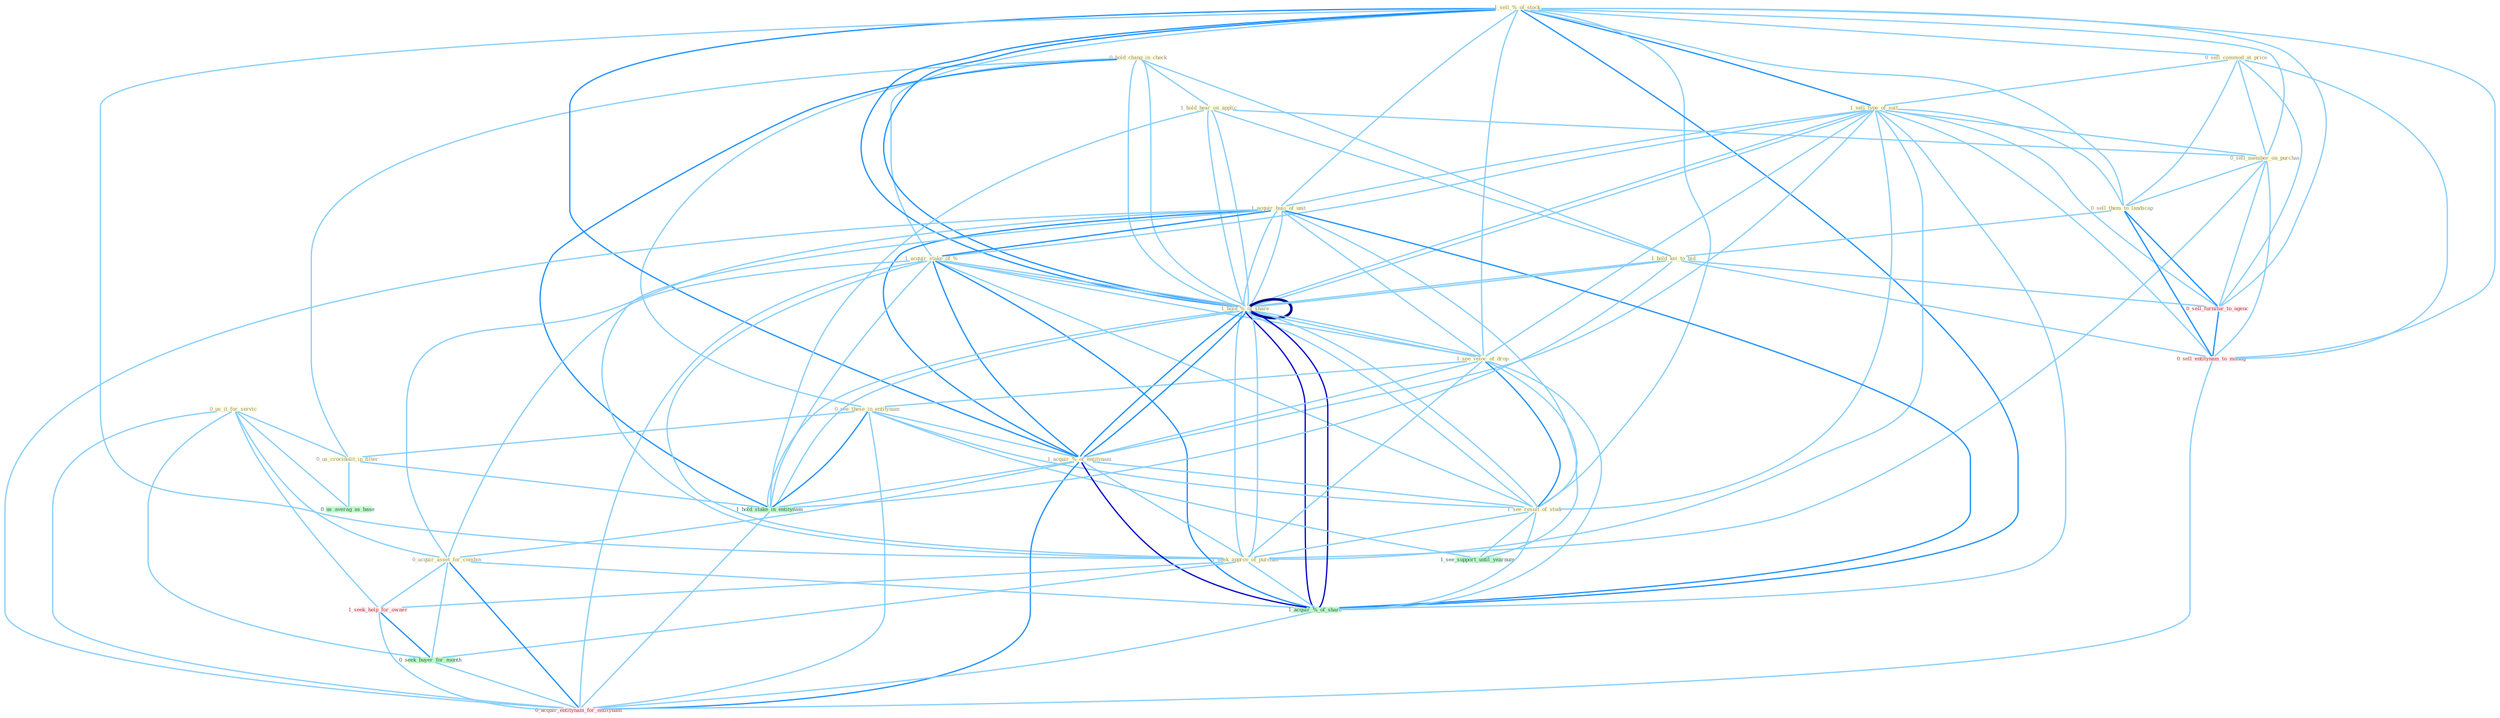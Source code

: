 Graph G{ 
    node
    [shape=polygon,style=filled,width=.5,height=.06,color="#BDFCC9",fixedsize=true,fontsize=4,
    fontcolor="#2f4f4f"];
    {node
    [color="#ffffe0", fontcolor="#8b7d6b"] "0_hold_chang_in_check " "1_sell_%_of_stock " "0_sell_commod_at_price " "1_sell_type_of_suit " "1_hold_hear_on_applic " "0_sell_member_on_purchas " "1_acquir_busi_of_unit " "1_acquir_stake_of_% " "1_hold_%_of_share " "0_us_it_for_servic " "1_see_veloc_of_drop " "0_see_these_in_entitynam " "0_us_crocidolit_in_filter " "1_acquir_%_of_entitynam " "0_sell_them_to_landscap " "1_see_result_of_studi " "1_hold_kei_to_bid " "1_seek_approv_of_purchas " "0_acquir_asset_for_combin "}
{node [color="#fff0f5", fontcolor="#b22222"] "1_seek_help_for_owner " "0_sell_furnitur_to_agenc " "0_sell_entitynam_to_manag " "0_acquir_entitynam_for_entitynam "}
edge [color="#B0E2FF"];

	"0_hold_chang_in_check " -- "1_hold_hear_on_applic " [w="1", color="#87cefa" ];
	"0_hold_chang_in_check " -- "1_hold_%_of_share " [w="1", color="#87cefa" ];
	"0_hold_chang_in_check " -- "0_see_these_in_entitynam " [w="1", color="#87cefa" ];
	"0_hold_chang_in_check " -- "0_us_crocidolit_in_filter " [w="1", color="#87cefa" ];
	"0_hold_chang_in_check " -- "1_hold_kei_to_bid " [w="1", color="#87cefa" ];
	"0_hold_chang_in_check " -- "1_hold_%_of_share " [w="1", color="#87cefa" ];
	"0_hold_chang_in_check " -- "1_hold_stake_in_entitynam " [w="2", color="#1e90ff" , len=0.8];
	"1_sell_%_of_stock " -- "0_sell_commod_at_price " [w="1", color="#87cefa" ];
	"1_sell_%_of_stock " -- "1_sell_type_of_suit " [w="2", color="#1e90ff" , len=0.8];
	"1_sell_%_of_stock " -- "0_sell_member_on_purchas " [w="1", color="#87cefa" ];
	"1_sell_%_of_stock " -- "1_acquir_busi_of_unit " [w="1", color="#87cefa" ];
	"1_sell_%_of_stock " -- "1_acquir_stake_of_% " [w="1", color="#87cefa" ];
	"1_sell_%_of_stock " -- "1_hold_%_of_share " [w="2", color="#1e90ff" , len=0.8];
	"1_sell_%_of_stock " -- "1_see_veloc_of_drop " [w="1", color="#87cefa" ];
	"1_sell_%_of_stock " -- "1_acquir_%_of_entitynam " [w="2", color="#1e90ff" , len=0.8];
	"1_sell_%_of_stock " -- "0_sell_them_to_landscap " [w="1", color="#87cefa" ];
	"1_sell_%_of_stock " -- "1_see_result_of_studi " [w="1", color="#87cefa" ];
	"1_sell_%_of_stock " -- "1_seek_approv_of_purchas " [w="1", color="#87cefa" ];
	"1_sell_%_of_stock " -- "1_hold_%_of_share " [w="2", color="#1e90ff" , len=0.8];
	"1_sell_%_of_stock " -- "1_acquir_%_of_share " [w="2", color="#1e90ff" , len=0.8];
	"1_sell_%_of_stock " -- "0_sell_furnitur_to_agenc " [w="1", color="#87cefa" ];
	"1_sell_%_of_stock " -- "0_sell_entitynam_to_manag " [w="1", color="#87cefa" ];
	"0_sell_commod_at_price " -- "1_sell_type_of_suit " [w="1", color="#87cefa" ];
	"0_sell_commod_at_price " -- "0_sell_member_on_purchas " [w="1", color="#87cefa" ];
	"0_sell_commod_at_price " -- "0_sell_them_to_landscap " [w="1", color="#87cefa" ];
	"0_sell_commod_at_price " -- "0_sell_furnitur_to_agenc " [w="1", color="#87cefa" ];
	"0_sell_commod_at_price " -- "0_sell_entitynam_to_manag " [w="1", color="#87cefa" ];
	"1_sell_type_of_suit " -- "0_sell_member_on_purchas " [w="1", color="#87cefa" ];
	"1_sell_type_of_suit " -- "1_acquir_busi_of_unit " [w="1", color="#87cefa" ];
	"1_sell_type_of_suit " -- "1_acquir_stake_of_% " [w="1", color="#87cefa" ];
	"1_sell_type_of_suit " -- "1_hold_%_of_share " [w="1", color="#87cefa" ];
	"1_sell_type_of_suit " -- "1_see_veloc_of_drop " [w="1", color="#87cefa" ];
	"1_sell_type_of_suit " -- "1_acquir_%_of_entitynam " [w="1", color="#87cefa" ];
	"1_sell_type_of_suit " -- "0_sell_them_to_landscap " [w="1", color="#87cefa" ];
	"1_sell_type_of_suit " -- "1_see_result_of_studi " [w="1", color="#87cefa" ];
	"1_sell_type_of_suit " -- "1_seek_approv_of_purchas " [w="1", color="#87cefa" ];
	"1_sell_type_of_suit " -- "1_hold_%_of_share " [w="1", color="#87cefa" ];
	"1_sell_type_of_suit " -- "1_acquir_%_of_share " [w="1", color="#87cefa" ];
	"1_sell_type_of_suit " -- "0_sell_furnitur_to_agenc " [w="1", color="#87cefa" ];
	"1_sell_type_of_suit " -- "0_sell_entitynam_to_manag " [w="1", color="#87cefa" ];
	"1_hold_hear_on_applic " -- "0_sell_member_on_purchas " [w="1", color="#87cefa" ];
	"1_hold_hear_on_applic " -- "1_hold_%_of_share " [w="1", color="#87cefa" ];
	"1_hold_hear_on_applic " -- "1_hold_kei_to_bid " [w="1", color="#87cefa" ];
	"1_hold_hear_on_applic " -- "1_hold_%_of_share " [w="1", color="#87cefa" ];
	"1_hold_hear_on_applic " -- "1_hold_stake_in_entitynam " [w="1", color="#87cefa" ];
	"0_sell_member_on_purchas " -- "0_sell_them_to_landscap " [w="1", color="#87cefa" ];
	"0_sell_member_on_purchas " -- "1_seek_approv_of_purchas " [w="1", color="#87cefa" ];
	"0_sell_member_on_purchas " -- "0_sell_furnitur_to_agenc " [w="1", color="#87cefa" ];
	"0_sell_member_on_purchas " -- "0_sell_entitynam_to_manag " [w="1", color="#87cefa" ];
	"1_acquir_busi_of_unit " -- "1_acquir_stake_of_% " [w="2", color="#1e90ff" , len=0.8];
	"1_acquir_busi_of_unit " -- "1_hold_%_of_share " [w="1", color="#87cefa" ];
	"1_acquir_busi_of_unit " -- "1_see_veloc_of_drop " [w="1", color="#87cefa" ];
	"1_acquir_busi_of_unit " -- "1_acquir_%_of_entitynam " [w="2", color="#1e90ff" , len=0.8];
	"1_acquir_busi_of_unit " -- "1_see_result_of_studi " [w="1", color="#87cefa" ];
	"1_acquir_busi_of_unit " -- "1_seek_approv_of_purchas " [w="1", color="#87cefa" ];
	"1_acquir_busi_of_unit " -- "0_acquir_asset_for_combin " [w="1", color="#87cefa" ];
	"1_acquir_busi_of_unit " -- "1_hold_%_of_share " [w="1", color="#87cefa" ];
	"1_acquir_busi_of_unit " -- "1_acquir_%_of_share " [w="2", color="#1e90ff" , len=0.8];
	"1_acquir_busi_of_unit " -- "0_acquir_entitynam_for_entitynam " [w="1", color="#87cefa" ];
	"1_acquir_stake_of_% " -- "1_hold_%_of_share " [w="1", color="#87cefa" ];
	"1_acquir_stake_of_% " -- "1_see_veloc_of_drop " [w="1", color="#87cefa" ];
	"1_acquir_stake_of_% " -- "1_acquir_%_of_entitynam " [w="2", color="#1e90ff" , len=0.8];
	"1_acquir_stake_of_% " -- "1_see_result_of_studi " [w="1", color="#87cefa" ];
	"1_acquir_stake_of_% " -- "1_seek_approv_of_purchas " [w="1", color="#87cefa" ];
	"1_acquir_stake_of_% " -- "0_acquir_asset_for_combin " [w="1", color="#87cefa" ];
	"1_acquir_stake_of_% " -- "1_hold_%_of_share " [w="1", color="#87cefa" ];
	"1_acquir_stake_of_% " -- "1_hold_stake_in_entitynam " [w="1", color="#87cefa" ];
	"1_acquir_stake_of_% " -- "1_acquir_%_of_share " [w="2", color="#1e90ff" , len=0.8];
	"1_acquir_stake_of_% " -- "0_acquir_entitynam_for_entitynam " [w="1", color="#87cefa" ];
	"1_hold_%_of_share " -- "1_see_veloc_of_drop " [w="1", color="#87cefa" ];
	"1_hold_%_of_share " -- "1_acquir_%_of_entitynam " [w="2", color="#1e90ff" , len=0.8];
	"1_hold_%_of_share " -- "1_see_result_of_studi " [w="1", color="#87cefa" ];
	"1_hold_%_of_share " -- "1_hold_kei_to_bid " [w="1", color="#87cefa" ];
	"1_hold_%_of_share " -- "1_seek_approv_of_purchas " [w="1", color="#87cefa" ];
	"1_hold_%_of_share " -- "1_hold_%_of_share " [w="4", style=bold, color="#000080", len=0.4];
	"1_hold_%_of_share " -- "1_hold_stake_in_entitynam " [w="1", color="#87cefa" ];
	"1_hold_%_of_share " -- "1_acquir_%_of_share " [w="3", color="#0000cd" , len=0.6];
	"0_us_it_for_servic " -- "0_us_crocidolit_in_filter " [w="1", color="#87cefa" ];
	"0_us_it_for_servic " -- "0_acquir_asset_for_combin " [w="1", color="#87cefa" ];
	"0_us_it_for_servic " -- "1_seek_help_for_owner " [w="1", color="#87cefa" ];
	"0_us_it_for_servic " -- "0_seek_buyer_for_month " [w="1", color="#87cefa" ];
	"0_us_it_for_servic " -- "0_us_averag_as_base " [w="1", color="#87cefa" ];
	"0_us_it_for_servic " -- "0_acquir_entitynam_for_entitynam " [w="1", color="#87cefa" ];
	"1_see_veloc_of_drop " -- "0_see_these_in_entitynam " [w="1", color="#87cefa" ];
	"1_see_veloc_of_drop " -- "1_acquir_%_of_entitynam " [w="1", color="#87cefa" ];
	"1_see_veloc_of_drop " -- "1_see_result_of_studi " [w="2", color="#1e90ff" , len=0.8];
	"1_see_veloc_of_drop " -- "1_seek_approv_of_purchas " [w="1", color="#87cefa" ];
	"1_see_veloc_of_drop " -- "1_hold_%_of_share " [w="1", color="#87cefa" ];
	"1_see_veloc_of_drop " -- "1_acquir_%_of_share " [w="1", color="#87cefa" ];
	"1_see_veloc_of_drop " -- "1_see_support_until_yearnum " [w="1", color="#87cefa" ];
	"0_see_these_in_entitynam " -- "0_us_crocidolit_in_filter " [w="1", color="#87cefa" ];
	"0_see_these_in_entitynam " -- "1_acquir_%_of_entitynam " [w="1", color="#87cefa" ];
	"0_see_these_in_entitynam " -- "1_see_result_of_studi " [w="1", color="#87cefa" ];
	"0_see_these_in_entitynam " -- "1_hold_stake_in_entitynam " [w="2", color="#1e90ff" , len=0.8];
	"0_see_these_in_entitynam " -- "1_see_support_until_yearnum " [w="1", color="#87cefa" ];
	"0_see_these_in_entitynam " -- "0_acquir_entitynam_for_entitynam " [w="1", color="#87cefa" ];
	"0_us_crocidolit_in_filter " -- "1_hold_stake_in_entitynam " [w="1", color="#87cefa" ];
	"0_us_crocidolit_in_filter " -- "0_us_averag_as_base " [w="1", color="#87cefa" ];
	"1_acquir_%_of_entitynam " -- "1_see_result_of_studi " [w="1", color="#87cefa" ];
	"1_acquir_%_of_entitynam " -- "1_seek_approv_of_purchas " [w="1", color="#87cefa" ];
	"1_acquir_%_of_entitynam " -- "0_acquir_asset_for_combin " [w="1", color="#87cefa" ];
	"1_acquir_%_of_entitynam " -- "1_hold_%_of_share " [w="2", color="#1e90ff" , len=0.8];
	"1_acquir_%_of_entitynam " -- "1_hold_stake_in_entitynam " [w="1", color="#87cefa" ];
	"1_acquir_%_of_entitynam " -- "1_acquir_%_of_share " [w="3", color="#0000cd" , len=0.6];
	"1_acquir_%_of_entitynam " -- "0_acquir_entitynam_for_entitynam " [w="2", color="#1e90ff" , len=0.8];
	"0_sell_them_to_landscap " -- "1_hold_kei_to_bid " [w="1", color="#87cefa" ];
	"0_sell_them_to_landscap " -- "0_sell_furnitur_to_agenc " [w="2", color="#1e90ff" , len=0.8];
	"0_sell_them_to_landscap " -- "0_sell_entitynam_to_manag " [w="2", color="#1e90ff" , len=0.8];
	"1_see_result_of_studi " -- "1_seek_approv_of_purchas " [w="1", color="#87cefa" ];
	"1_see_result_of_studi " -- "1_hold_%_of_share " [w="1", color="#87cefa" ];
	"1_see_result_of_studi " -- "1_acquir_%_of_share " [w="1", color="#87cefa" ];
	"1_see_result_of_studi " -- "1_see_support_until_yearnum " [w="1", color="#87cefa" ];
	"1_hold_kei_to_bid " -- "1_hold_%_of_share " [w="1", color="#87cefa" ];
	"1_hold_kei_to_bid " -- "1_hold_stake_in_entitynam " [w="1", color="#87cefa" ];
	"1_hold_kei_to_bid " -- "0_sell_furnitur_to_agenc " [w="1", color="#87cefa" ];
	"1_hold_kei_to_bid " -- "0_sell_entitynam_to_manag " [w="1", color="#87cefa" ];
	"1_seek_approv_of_purchas " -- "1_hold_%_of_share " [w="1", color="#87cefa" ];
	"1_seek_approv_of_purchas " -- "1_seek_help_for_owner " [w="1", color="#87cefa" ];
	"1_seek_approv_of_purchas " -- "0_seek_buyer_for_month " [w="1", color="#87cefa" ];
	"1_seek_approv_of_purchas " -- "1_acquir_%_of_share " [w="1", color="#87cefa" ];
	"0_acquir_asset_for_combin " -- "1_seek_help_for_owner " [w="1", color="#87cefa" ];
	"0_acquir_asset_for_combin " -- "0_seek_buyer_for_month " [w="1", color="#87cefa" ];
	"0_acquir_asset_for_combin " -- "1_acquir_%_of_share " [w="1", color="#87cefa" ];
	"0_acquir_asset_for_combin " -- "0_acquir_entitynam_for_entitynam " [w="2", color="#1e90ff" , len=0.8];
	"1_hold_%_of_share " -- "1_hold_stake_in_entitynam " [w="1", color="#87cefa" ];
	"1_hold_%_of_share " -- "1_acquir_%_of_share " [w="3", color="#0000cd" , len=0.6];
	"1_hold_stake_in_entitynam " -- "0_acquir_entitynam_for_entitynam " [w="1", color="#87cefa" ];
	"1_seek_help_for_owner " -- "0_seek_buyer_for_month " [w="2", color="#1e90ff" , len=0.8];
	"1_seek_help_for_owner " -- "0_acquir_entitynam_for_entitynam " [w="1", color="#87cefa" ];
	"0_seek_buyer_for_month " -- "0_acquir_entitynam_for_entitynam " [w="1", color="#87cefa" ];
	"1_acquir_%_of_share " -- "0_acquir_entitynam_for_entitynam " [w="1", color="#87cefa" ];
	"0_sell_furnitur_to_agenc " -- "0_sell_entitynam_to_manag " [w="2", color="#1e90ff" , len=0.8];
	"0_sell_entitynam_to_manag " -- "0_acquir_entitynam_for_entitynam " [w="1", color="#87cefa" ];
}